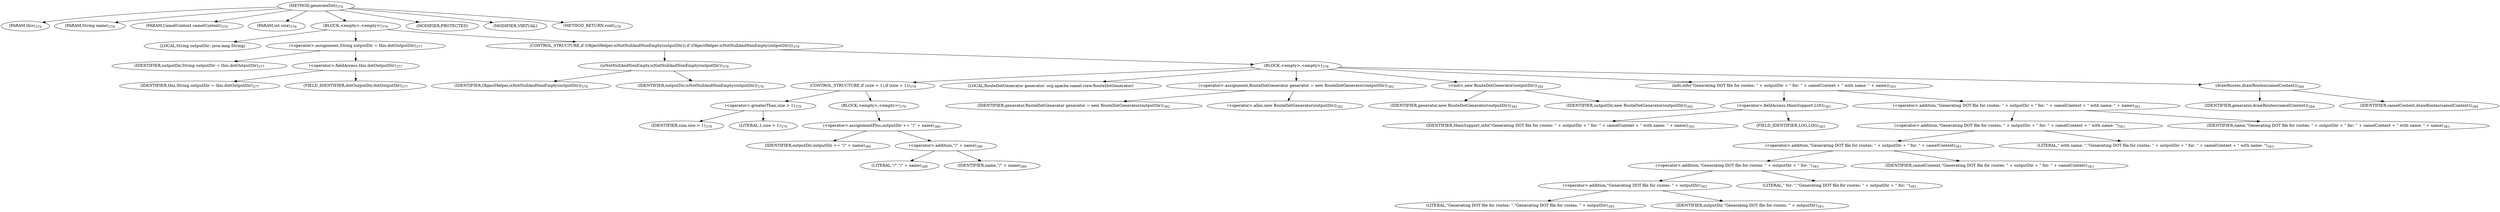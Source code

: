 digraph "generateDot" {  
"1001" [label = <(METHOD,generateDot)<SUB>376</SUB>> ]
"1002" [label = <(PARAM,this)<SUB>376</SUB>> ]
"1003" [label = <(PARAM,String name)<SUB>376</SUB>> ]
"1004" [label = <(PARAM,CamelContext camelContext)<SUB>376</SUB>> ]
"1005" [label = <(PARAM,int size)<SUB>376</SUB>> ]
"1006" [label = <(BLOCK,&lt;empty&gt;,&lt;empty&gt;)<SUB>376</SUB>> ]
"1007" [label = <(LOCAL,String outputDir: java.lang.String)> ]
"1008" [label = <(&lt;operator&gt;.assignment,String outputDir = this.dotOutputDir)<SUB>377</SUB>> ]
"1009" [label = <(IDENTIFIER,outputDir,String outputDir = this.dotOutputDir)<SUB>377</SUB>> ]
"1010" [label = <(&lt;operator&gt;.fieldAccess,this.dotOutputDir)<SUB>377</SUB>> ]
"1011" [label = <(IDENTIFIER,this,String outputDir = this.dotOutputDir)<SUB>377</SUB>> ]
"1012" [label = <(FIELD_IDENTIFIER,dotOutputDir,dotOutputDir)<SUB>377</SUB>> ]
"1013" [label = <(CONTROL_STRUCTURE,if (ObjectHelper.isNotNullAndNonEmpty(outputDir)),if (ObjectHelper.isNotNullAndNonEmpty(outputDir)))<SUB>378</SUB>> ]
"1014" [label = <(isNotNullAndNonEmpty,isNotNullAndNonEmpty(outputDir))<SUB>378</SUB>> ]
"1015" [label = <(IDENTIFIER,ObjectHelper,isNotNullAndNonEmpty(outputDir))<SUB>378</SUB>> ]
"1016" [label = <(IDENTIFIER,outputDir,isNotNullAndNonEmpty(outputDir))<SUB>378</SUB>> ]
"1017" [label = <(BLOCK,&lt;empty&gt;,&lt;empty&gt;)<SUB>378</SUB>> ]
"1018" [label = <(CONTROL_STRUCTURE,if (size &gt; 1),if (size &gt; 1))<SUB>379</SUB>> ]
"1019" [label = <(&lt;operator&gt;.greaterThan,size &gt; 1)<SUB>379</SUB>> ]
"1020" [label = <(IDENTIFIER,size,size &gt; 1)<SUB>379</SUB>> ]
"1021" [label = <(LITERAL,1,size &gt; 1)<SUB>379</SUB>> ]
"1022" [label = <(BLOCK,&lt;empty&gt;,&lt;empty&gt;)<SUB>379</SUB>> ]
"1023" [label = <(&lt;operator&gt;.assignmentPlus,outputDir += &quot;/&quot; + name)<SUB>380</SUB>> ]
"1024" [label = <(IDENTIFIER,outputDir,outputDir += &quot;/&quot; + name)<SUB>380</SUB>> ]
"1025" [label = <(&lt;operator&gt;.addition,&quot;/&quot; + name)<SUB>380</SUB>> ]
"1026" [label = <(LITERAL,&quot;/&quot;,&quot;/&quot; + name)<SUB>380</SUB>> ]
"1027" [label = <(IDENTIFIER,name,&quot;/&quot; + name)<SUB>380</SUB>> ]
"68" [label = <(LOCAL,RouteDotGenerator generator: org.apache.camel.view.RouteDotGenerator)> ]
"1028" [label = <(&lt;operator&gt;.assignment,RouteDotGenerator generator = new RouteDotGenerator(outputDir))<SUB>382</SUB>> ]
"1029" [label = <(IDENTIFIER,generator,RouteDotGenerator generator = new RouteDotGenerator(outputDir))<SUB>382</SUB>> ]
"1030" [label = <(&lt;operator&gt;.alloc,new RouteDotGenerator(outputDir))<SUB>382</SUB>> ]
"1031" [label = <(&lt;init&gt;,new RouteDotGenerator(outputDir))<SUB>382</SUB>> ]
"67" [label = <(IDENTIFIER,generator,new RouteDotGenerator(outputDir))<SUB>382</SUB>> ]
"1032" [label = <(IDENTIFIER,outputDir,new RouteDotGenerator(outputDir))<SUB>382</SUB>> ]
"1033" [label = <(info,info(&quot;Generating DOT file for routes: &quot; + outputDir + &quot; for: &quot; + camelContext + &quot; with name: &quot; + name))<SUB>383</SUB>> ]
"1034" [label = <(&lt;operator&gt;.fieldAccess,MainSupport.LOG)<SUB>383</SUB>> ]
"1035" [label = <(IDENTIFIER,MainSupport,info(&quot;Generating DOT file for routes: &quot; + outputDir + &quot; for: &quot; + camelContext + &quot; with name: &quot; + name))<SUB>383</SUB>> ]
"1036" [label = <(FIELD_IDENTIFIER,LOG,LOG)<SUB>383</SUB>> ]
"1037" [label = <(&lt;operator&gt;.addition,&quot;Generating DOT file for routes: &quot; + outputDir + &quot; for: &quot; + camelContext + &quot; with name: &quot; + name)<SUB>383</SUB>> ]
"1038" [label = <(&lt;operator&gt;.addition,&quot;Generating DOT file for routes: &quot; + outputDir + &quot; for: &quot; + camelContext + &quot; with name: &quot;)<SUB>383</SUB>> ]
"1039" [label = <(&lt;operator&gt;.addition,&quot;Generating DOT file for routes: &quot; + outputDir + &quot; for: &quot; + camelContext)<SUB>383</SUB>> ]
"1040" [label = <(&lt;operator&gt;.addition,&quot;Generating DOT file for routes: &quot; + outputDir + &quot; for: &quot;)<SUB>383</SUB>> ]
"1041" [label = <(&lt;operator&gt;.addition,&quot;Generating DOT file for routes: &quot; + outputDir)<SUB>383</SUB>> ]
"1042" [label = <(LITERAL,&quot;Generating DOT file for routes: &quot;,&quot;Generating DOT file for routes: &quot; + outputDir)<SUB>383</SUB>> ]
"1043" [label = <(IDENTIFIER,outputDir,&quot;Generating DOT file for routes: &quot; + outputDir)<SUB>383</SUB>> ]
"1044" [label = <(LITERAL,&quot; for: &quot;,&quot;Generating DOT file for routes: &quot; + outputDir + &quot; for: &quot;)<SUB>383</SUB>> ]
"1045" [label = <(IDENTIFIER,camelContext,&quot;Generating DOT file for routes: &quot; + outputDir + &quot; for: &quot; + camelContext)<SUB>383</SUB>> ]
"1046" [label = <(LITERAL,&quot; with name: &quot;,&quot;Generating DOT file for routes: &quot; + outputDir + &quot; for: &quot; + camelContext + &quot; with name: &quot;)<SUB>383</SUB>> ]
"1047" [label = <(IDENTIFIER,name,&quot;Generating DOT file for routes: &quot; + outputDir + &quot; for: &quot; + camelContext + &quot; with name: &quot; + name)<SUB>383</SUB>> ]
"1048" [label = <(drawRoutes,drawRoutes(camelContext))<SUB>384</SUB>> ]
"1049" [label = <(IDENTIFIER,generator,drawRoutes(camelContext))<SUB>384</SUB>> ]
"1050" [label = <(IDENTIFIER,camelContext,drawRoutes(camelContext))<SUB>384</SUB>> ]
"1051" [label = <(MODIFIER,PROTECTED)> ]
"1052" [label = <(MODIFIER,VIRTUAL)> ]
"1053" [label = <(METHOD_RETURN,void)<SUB>376</SUB>> ]
  "1001" -> "1002" 
  "1001" -> "1003" 
  "1001" -> "1004" 
  "1001" -> "1005" 
  "1001" -> "1006" 
  "1001" -> "1051" 
  "1001" -> "1052" 
  "1001" -> "1053" 
  "1006" -> "1007" 
  "1006" -> "1008" 
  "1006" -> "1013" 
  "1008" -> "1009" 
  "1008" -> "1010" 
  "1010" -> "1011" 
  "1010" -> "1012" 
  "1013" -> "1014" 
  "1013" -> "1017" 
  "1014" -> "1015" 
  "1014" -> "1016" 
  "1017" -> "1018" 
  "1017" -> "68" 
  "1017" -> "1028" 
  "1017" -> "1031" 
  "1017" -> "1033" 
  "1017" -> "1048" 
  "1018" -> "1019" 
  "1018" -> "1022" 
  "1019" -> "1020" 
  "1019" -> "1021" 
  "1022" -> "1023" 
  "1023" -> "1024" 
  "1023" -> "1025" 
  "1025" -> "1026" 
  "1025" -> "1027" 
  "1028" -> "1029" 
  "1028" -> "1030" 
  "1031" -> "67" 
  "1031" -> "1032" 
  "1033" -> "1034" 
  "1033" -> "1037" 
  "1034" -> "1035" 
  "1034" -> "1036" 
  "1037" -> "1038" 
  "1037" -> "1047" 
  "1038" -> "1039" 
  "1038" -> "1046" 
  "1039" -> "1040" 
  "1039" -> "1045" 
  "1040" -> "1041" 
  "1040" -> "1044" 
  "1041" -> "1042" 
  "1041" -> "1043" 
  "1048" -> "1049" 
  "1048" -> "1050" 
}
